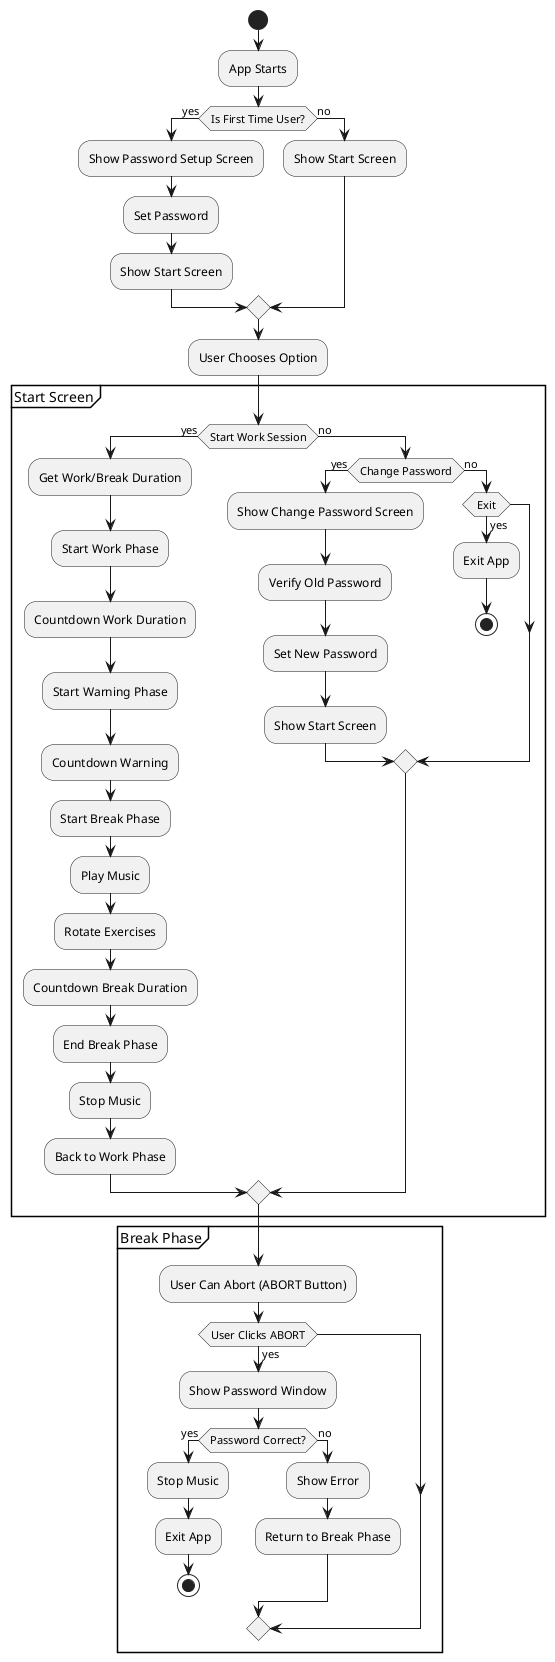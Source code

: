 ' filepath: c:\Users\Soham\OneDrive\Desktop\8th RnD App Development\main.py
@startuml
start

:App Starts;
if (Is First Time User?) then (yes)
  :Show Password Setup Screen;
  :Set Password;
  :Show Start Screen;
else (no)
  :Show Start Screen;
endif

:User Chooses Option;
partition "Start Screen" {
  if (Start Work Session) then (yes)
    :Get Work/Break Duration;
    :Start Work Phase;
    :Countdown Work Duration;
    :Start Warning Phase;
    :Countdown Warning;
    :Start Break Phase;
    :Play Music;
    :Rotate Exercises;
    :Countdown Break Duration;
    :End Break Phase;
    :Stop Music;
    :Back to Work Phase;
  else (no)
    if (Change Password) then (yes)
      :Show Change Password Screen;
      :Verify Old Password;
      :Set New Password;
      :Show Start Screen;
    else (no)
      if (Exit) then (yes)
        :Exit App;
        stop
      endif
    endif
  endif
}

partition "Break Phase" {
  :User Can Abort (ABORT Button);
  if (User Clicks ABORT) then (yes)
    :Show Password Window;
    if (Password Correct?) then (yes)
      :Stop Music;
      :Exit App;
      stop
    else (no)
      :Show Error;
      :Return to Break Phase;
    endif
  endif
}

@enduml
